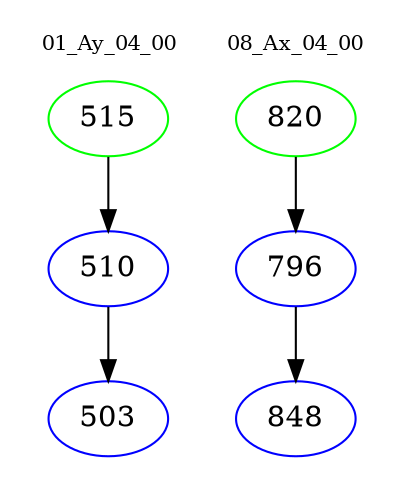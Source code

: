 digraph{
subgraph cluster_0 {
color = white
label = "01_Ay_04_00";
fontsize=10;
T0_515 [label="515", color="green"]
T0_515 -> T0_510 [color="black"]
T0_510 [label="510", color="blue"]
T0_510 -> T0_503 [color="black"]
T0_503 [label="503", color="blue"]
}
subgraph cluster_1 {
color = white
label = "08_Ax_04_00";
fontsize=10;
T1_820 [label="820", color="green"]
T1_820 -> T1_796 [color="black"]
T1_796 [label="796", color="blue"]
T1_796 -> T1_848 [color="black"]
T1_848 [label="848", color="blue"]
}
}
